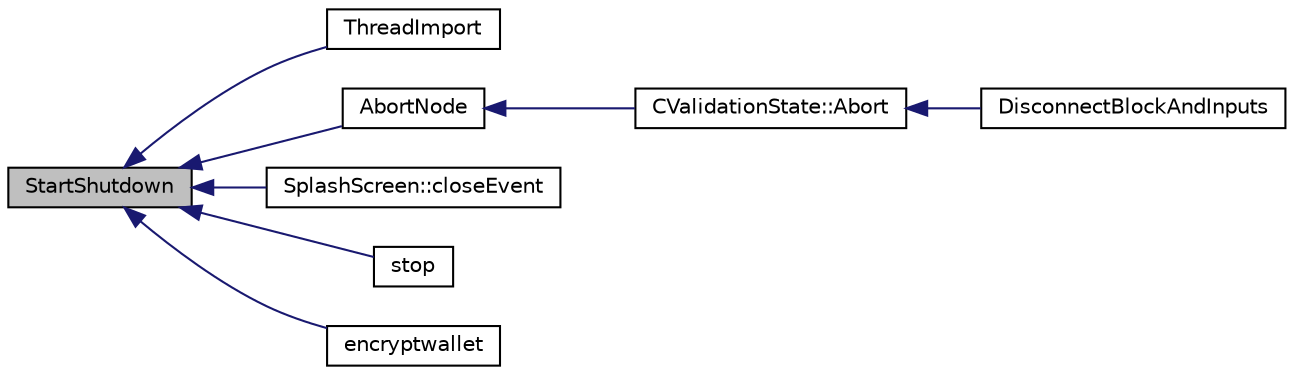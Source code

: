 digraph "StartShutdown"
{
  edge [fontname="Helvetica",fontsize="10",labelfontname="Helvetica",labelfontsize="10"];
  node [fontname="Helvetica",fontsize="10",shape=record];
  rankdir="LR";
  Node156 [label="StartShutdown",height=0.2,width=0.4,color="black", fillcolor="grey75", style="filled", fontcolor="black"];
  Node156 -> Node157 [dir="back",color="midnightblue",fontsize="10",style="solid",fontname="Helvetica"];
  Node157 [label="ThreadImport",height=0.2,width=0.4,color="black", fillcolor="white", style="filled",URL="$init_8cpp.html#a0189c34248cd89bbbe20d4d6045bd7c9"];
  Node156 -> Node158 [dir="back",color="midnightblue",fontsize="10",style="solid",fontname="Helvetica"];
  Node158 [label="AbortNode",height=0.2,width=0.4,color="black", fillcolor="white", style="filled",URL="$main_8h.html#af573b79d097a9ffe6503869f838ccf42",tooltip="Abort with a message. "];
  Node158 -> Node159 [dir="back",color="midnightblue",fontsize="10",style="solid",fontname="Helvetica"];
  Node159 [label="CValidationState::Abort",height=0.2,width=0.4,color="black", fillcolor="white", style="filled",URL="$class_c_validation_state.html#a6788cb521cf538ac80413a1c6c3da5e8"];
  Node159 -> Node160 [dir="back",color="midnightblue",fontsize="10",style="solid",fontname="Helvetica"];
  Node160 [label="DisconnectBlockAndInputs",height=0.2,width=0.4,color="black", fillcolor="white", style="filled",URL="$main_8cpp.html#acc33d7f850152cbbb9d00f7c71d99704"];
  Node156 -> Node161 [dir="back",color="midnightblue",fontsize="10",style="solid",fontname="Helvetica"];
  Node161 [label="SplashScreen::closeEvent",height=0.2,width=0.4,color="black", fillcolor="white", style="filled",URL="$class_splash_screen.html#af2b8ee5e860e5584621eb6224ce7c959"];
  Node156 -> Node162 [dir="back",color="midnightblue",fontsize="10",style="solid",fontname="Helvetica"];
  Node162 [label="stop",height=0.2,width=0.4,color="black", fillcolor="white", style="filled",URL="$rpcserver_8cpp.html#a7ed4eb27f00f40cee8c15108916e8d71"];
  Node156 -> Node163 [dir="back",color="midnightblue",fontsize="10",style="solid",fontname="Helvetica"];
  Node163 [label="encryptwallet",height=0.2,width=0.4,color="black", fillcolor="white", style="filled",URL="$rpcwallet_8cpp.html#a5fb49bac2748015a256c63e9f8ccc539"];
}
